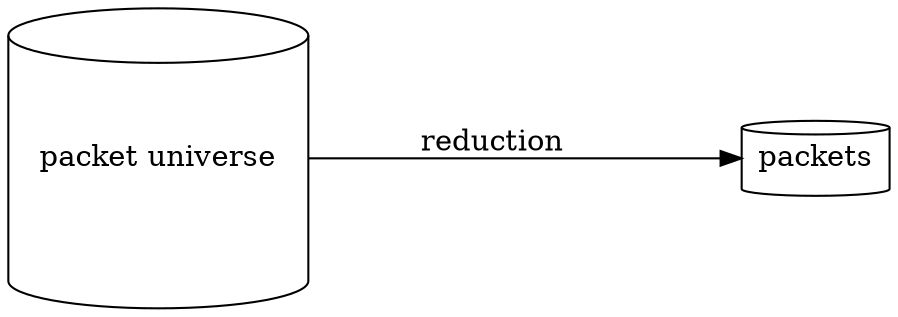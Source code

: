 digraph{
    rankdir=LR
    node[shape=cylinder]
    universe[label="packet universe",  width=2, height=2]
    universe -> packets [label="        reduction               "]
}